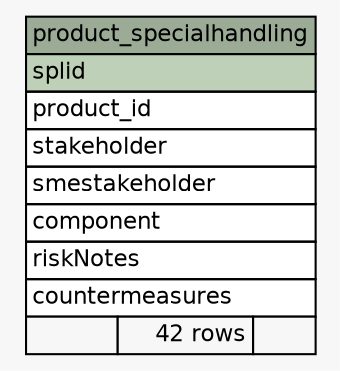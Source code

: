 // dot 2.2.1 on Windows 10 10.0
// SchemaSpy rev 590
digraph "product_specialhandling" {
  graph [
    rankdir="RL"
    bgcolor="#f7f7f7"
    nodesep="0.18"
    ranksep="0.46"
    fontname="Helvetica"
    fontsize="11"
  ];
  node [
    fontname="Helvetica"
    fontsize="11"
    shape="plaintext"
  ];
  edge [
    arrowsize="0.8"
  ];
  "product_specialhandling" [
    label=<
    <TABLE BORDER="0" CELLBORDER="1" CELLSPACING="0" BGCOLOR="#ffffff">
      <TR><TD COLSPAN="3" BGCOLOR="#9bab96" ALIGN="CENTER">product_specialhandling</TD></TR>
      <TR><TD PORT="splid" COLSPAN="3" BGCOLOR="#bed1b8" ALIGN="LEFT">splid</TD></TR>
      <TR><TD PORT="product_id" COLSPAN="3" ALIGN="LEFT">product_id</TD></TR>
      <TR><TD PORT="stakeholder" COLSPAN="3" ALIGN="LEFT">stakeholder</TD></TR>
      <TR><TD PORT="smestakeholder" COLSPAN="3" ALIGN="LEFT">smestakeholder</TD></TR>
      <TR><TD PORT="component" COLSPAN="3" ALIGN="LEFT">component</TD></TR>
      <TR><TD PORT="riskNotes" COLSPAN="3" ALIGN="LEFT">riskNotes</TD></TR>
      <TR><TD PORT="countermeasures" COLSPAN="3" ALIGN="LEFT">countermeasures</TD></TR>
      <TR><TD ALIGN="LEFT" BGCOLOR="#f7f7f7">  </TD><TD ALIGN="RIGHT" BGCOLOR="#f7f7f7">42 rows</TD><TD ALIGN="RIGHT" BGCOLOR="#f7f7f7">  </TD></TR>
    </TABLE>>
    URL="tables/product_specialhandling.html"
    tooltip="product_specialhandling"
  ];
}
